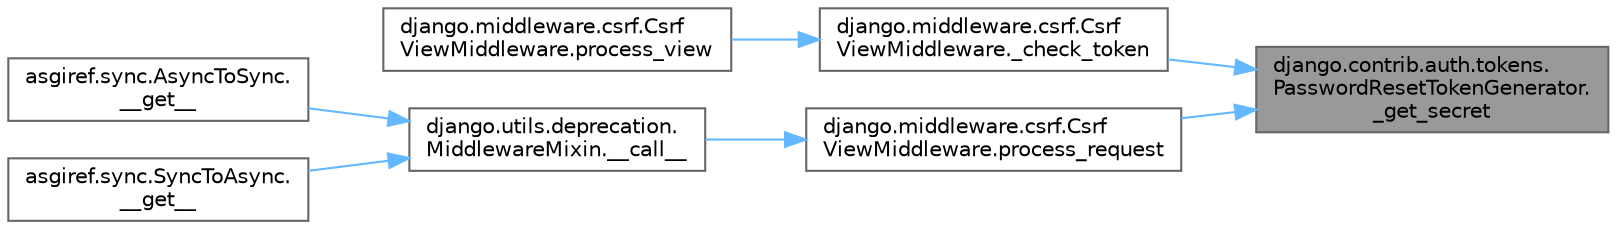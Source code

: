 digraph "django.contrib.auth.tokens.PasswordResetTokenGenerator._get_secret"
{
 // LATEX_PDF_SIZE
  bgcolor="transparent";
  edge [fontname=Helvetica,fontsize=10,labelfontname=Helvetica,labelfontsize=10];
  node [fontname=Helvetica,fontsize=10,shape=box,height=0.2,width=0.4];
  rankdir="RL";
  Node1 [id="Node000001",label="django.contrib.auth.tokens.\lPasswordResetTokenGenerator.\l_get_secret",height=0.2,width=0.4,color="gray40", fillcolor="grey60", style="filled", fontcolor="black",tooltip=" "];
  Node1 -> Node2 [id="edge1_Node000001_Node000002",dir="back",color="steelblue1",style="solid",tooltip=" "];
  Node2 [id="Node000002",label="django.middleware.csrf.Csrf\lViewMiddleware._check_token",height=0.2,width=0.4,color="grey40", fillcolor="white", style="filled",URL="$classdjango_1_1middleware_1_1csrf_1_1_csrf_view_middleware.html#a42df5b5917b64c8c7496841732f80444",tooltip=" "];
  Node2 -> Node3 [id="edge2_Node000002_Node000003",dir="back",color="steelblue1",style="solid",tooltip=" "];
  Node3 [id="Node000003",label="django.middleware.csrf.Csrf\lViewMiddleware.process_view",height=0.2,width=0.4,color="grey40", fillcolor="white", style="filled",URL="$classdjango_1_1middleware_1_1csrf_1_1_csrf_view_middleware.html#a9b25cdf2d6490558e21ecb99654df3e8",tooltip=" "];
  Node1 -> Node4 [id="edge3_Node000001_Node000004",dir="back",color="steelblue1",style="solid",tooltip=" "];
  Node4 [id="Node000004",label="django.middleware.csrf.Csrf\lViewMiddleware.process_request",height=0.2,width=0.4,color="grey40", fillcolor="white", style="filled",URL="$classdjango_1_1middleware_1_1csrf_1_1_csrf_view_middleware.html#a093f9959c6543fdec577c69b41fefcee",tooltip=" "];
  Node4 -> Node5 [id="edge4_Node000004_Node000005",dir="back",color="steelblue1",style="solid",tooltip=" "];
  Node5 [id="Node000005",label="django.utils.deprecation.\lMiddlewareMixin.__call__",height=0.2,width=0.4,color="grey40", fillcolor="white", style="filled",URL="$classdjango_1_1utils_1_1deprecation_1_1_middleware_mixin.html#a7d9fe62fd0c073a7c43189eede078db5",tooltip=" "];
  Node5 -> Node6 [id="edge5_Node000005_Node000006",dir="back",color="steelblue1",style="solid",tooltip=" "];
  Node6 [id="Node000006",label="asgiref.sync.AsyncToSync.\l__get__",height=0.2,width=0.4,color="grey40", fillcolor="white", style="filled",URL="$classasgiref_1_1sync_1_1_async_to_sync.html#a23e9ef7a73da98dad9e3f4e65846969b",tooltip=" "];
  Node5 -> Node7 [id="edge6_Node000005_Node000007",dir="back",color="steelblue1",style="solid",tooltip=" "];
  Node7 [id="Node000007",label="asgiref.sync.SyncToAsync.\l__get__",height=0.2,width=0.4,color="grey40", fillcolor="white", style="filled",URL="$classasgiref_1_1sync_1_1_sync_to_async.html#aebdfbe3f01079a529fd2f39810597381",tooltip=" "];
}
